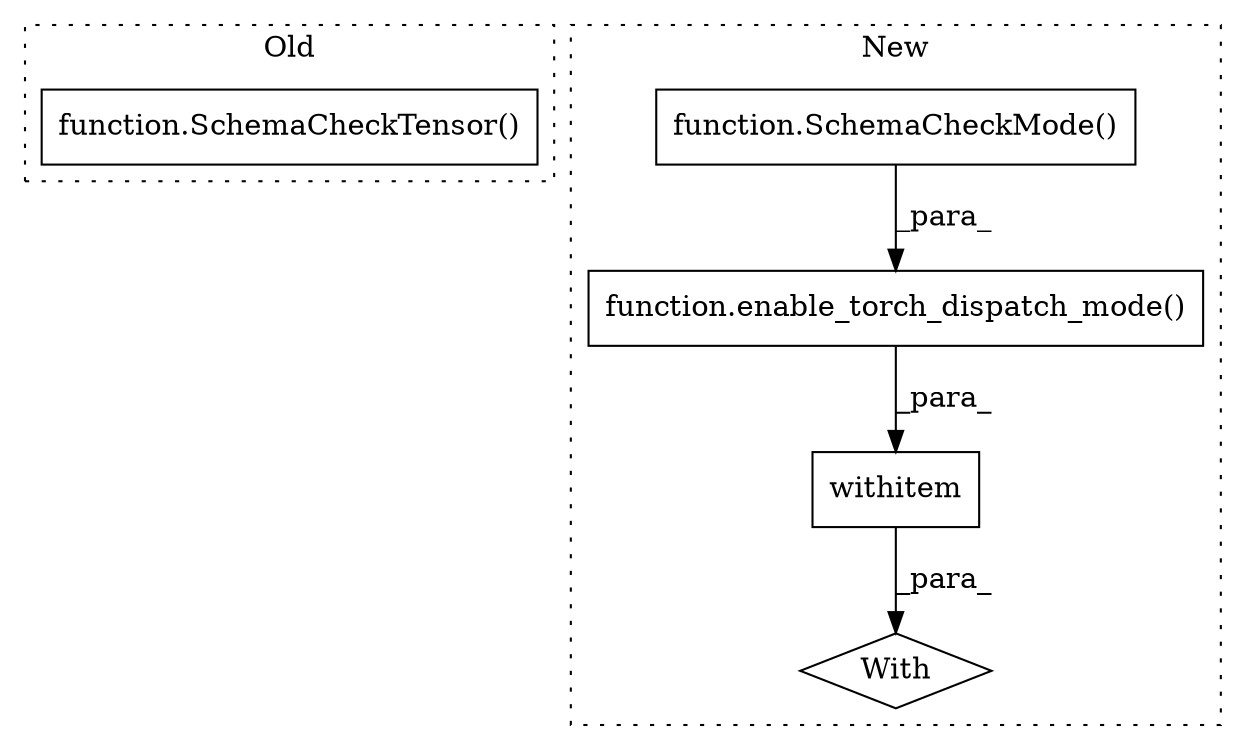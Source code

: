 digraph G {
subgraph cluster0 {
1 [label="function.SchemaCheckTensor()" a="75" s="2895,2914" l="18,1" shape="box"];
label = "Old";
style="dotted";
}
subgraph cluster1 {
2 [label="With" a="39" s="4215,4246" l="5,37" shape="diamond"];
3 [label="function.SchemaCheckMode()" a="75" s="4247" l="17" shape="box"];
4 [label="withitem" a="49" s="4220" l="26" shape="box"];
5 [label="function.enable_torch_dispatch_mode()" a="75" s="4220,4264" l="27,1" shape="box"];
label = "New";
style="dotted";
}
3 -> 5 [label="_para_"];
4 -> 2 [label="_para_"];
5 -> 4 [label="_para_"];
}
